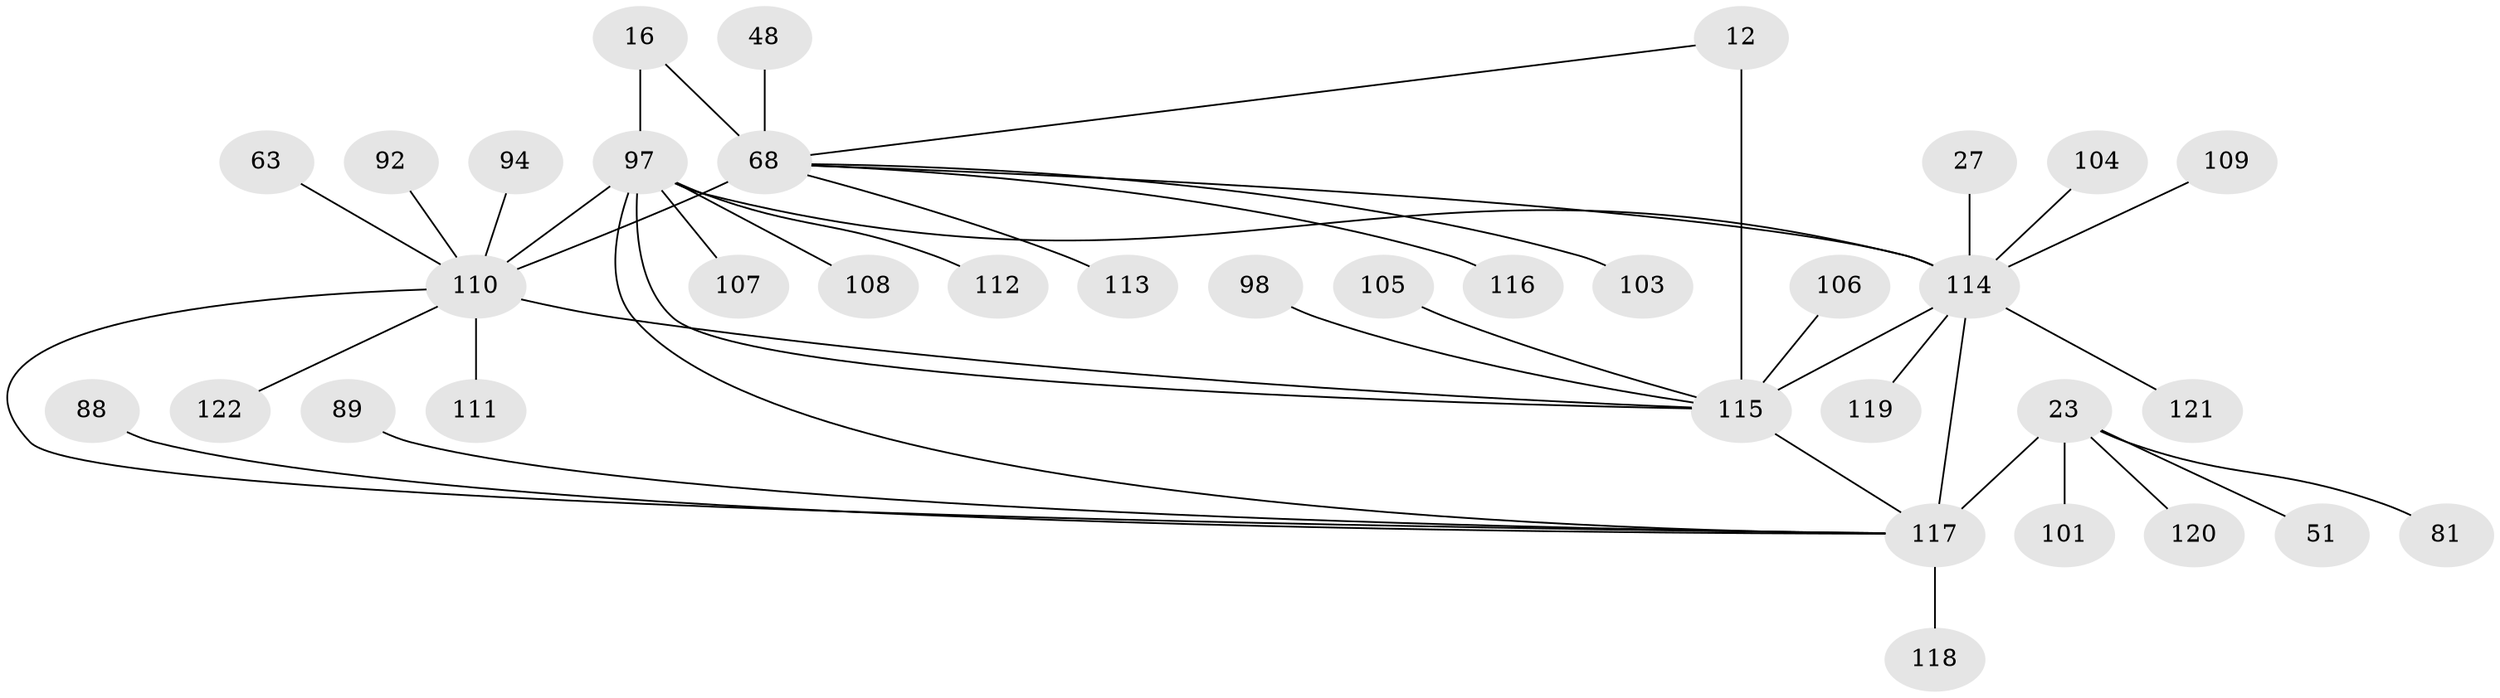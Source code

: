 // original degree distribution, {9: 0.05737704918032787, 8: 0.040983606557377046, 7: 0.02459016393442623, 14: 0.00819672131147541, 6: 0.02459016393442623, 15: 0.00819672131147541, 5: 0.03278688524590164, 10: 0.02459016393442623, 12: 0.01639344262295082, 13: 0.00819672131147541, 1: 0.639344262295082, 2: 0.09836065573770492, 3: 0.01639344262295082}
// Generated by graph-tools (version 1.1) at 2025/58/03/04/25 21:58:33]
// undirected, 36 vertices, 43 edges
graph export_dot {
graph [start="1"]
  node [color=gray90,style=filled];
  12 [super="+7"];
  16 [super="+15"];
  23 [super="+20"];
  27 [super="+25"];
  48;
  51;
  63;
  68 [super="+4+43+44"];
  81;
  88;
  89;
  92;
  94;
  97 [super="+75+79+80"];
  98 [super="+38"];
  101;
  103;
  104;
  105;
  106;
  107;
  108;
  109;
  110 [super="+35+61+82+91+6"];
  111;
  112;
  113;
  114 [super="+30+31+39+64+90+29+37+70+76+77+83+87+96+99+100"];
  115 [super="+69+47+55+57+74+84+9+32+45+73+93+95"];
  116 [super="+102"];
  117 [super="+54+59+62+85+86"];
  118 [super="+56"];
  119;
  120;
  121;
  122;
  12 -- 115 [weight=8];
  12 -- 68;
  16 -- 68;
  16 -- 97 [weight=8];
  23 -- 120;
  23 -- 101;
  23 -- 81;
  23 -- 51;
  23 -- 117 [weight=8];
  27 -- 114 [weight=8];
  48 -- 68;
  63 -- 110;
  68 -- 103;
  68 -- 110 [weight=9];
  68 -- 114 [weight=2];
  68 -- 113;
  68 -- 116;
  88 -- 117;
  89 -- 117;
  92 -- 110;
  94 -- 110;
  97 -- 107;
  97 -- 108;
  97 -- 110;
  97 -- 112;
  97 -- 114 [weight=2];
  97 -- 115;
  97 -- 117 [weight=2];
  98 -- 115;
  104 -- 114;
  105 -- 115;
  106 -- 115;
  109 -- 114;
  110 -- 111;
  110 -- 115 [weight=2];
  110 -- 122;
  110 -- 117;
  114 -- 119;
  114 -- 115;
  114 -- 121;
  114 -- 117;
  115 -- 117;
  117 -- 118;
}
